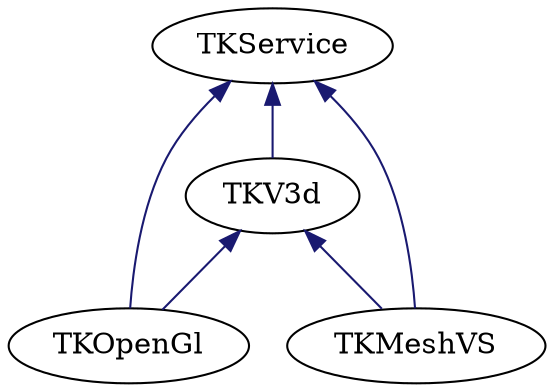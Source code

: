 digraph schema_Visualization
{
	TKService [ URL = "toolkit_tkservice.html" ]
	TKV3d [ URL = "toolkit_tkv3d.html" ]
	TKService -> TKV3d [ dir = "back", color = "midnightblue", style = "solid" ]
	TKOpenGl [ URL = "toolkit_tkopengl.html" ]
	TKService -> TKOpenGl [ dir = "back", color = "midnightblue", style = "solid" ]
	TKV3d -> TKOpenGl [ dir = "back", color = "midnightblue", style = "solid" ]
	TKMeshVS [ URL = "toolkit_tkmeshvs.html" ]
	TKV3d -> TKMeshVS [ dir = "back", color = "midnightblue", style = "solid" ]
	TKService -> TKMeshVS [ dir = "back", color = "midnightblue", style = "solid" ]
}
